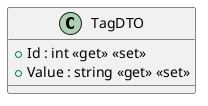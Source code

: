 @startuml
class TagDTO {
    + Id : int <<get>> <<set>>
    + Value : string <<get>> <<set>>
}
@enduml

